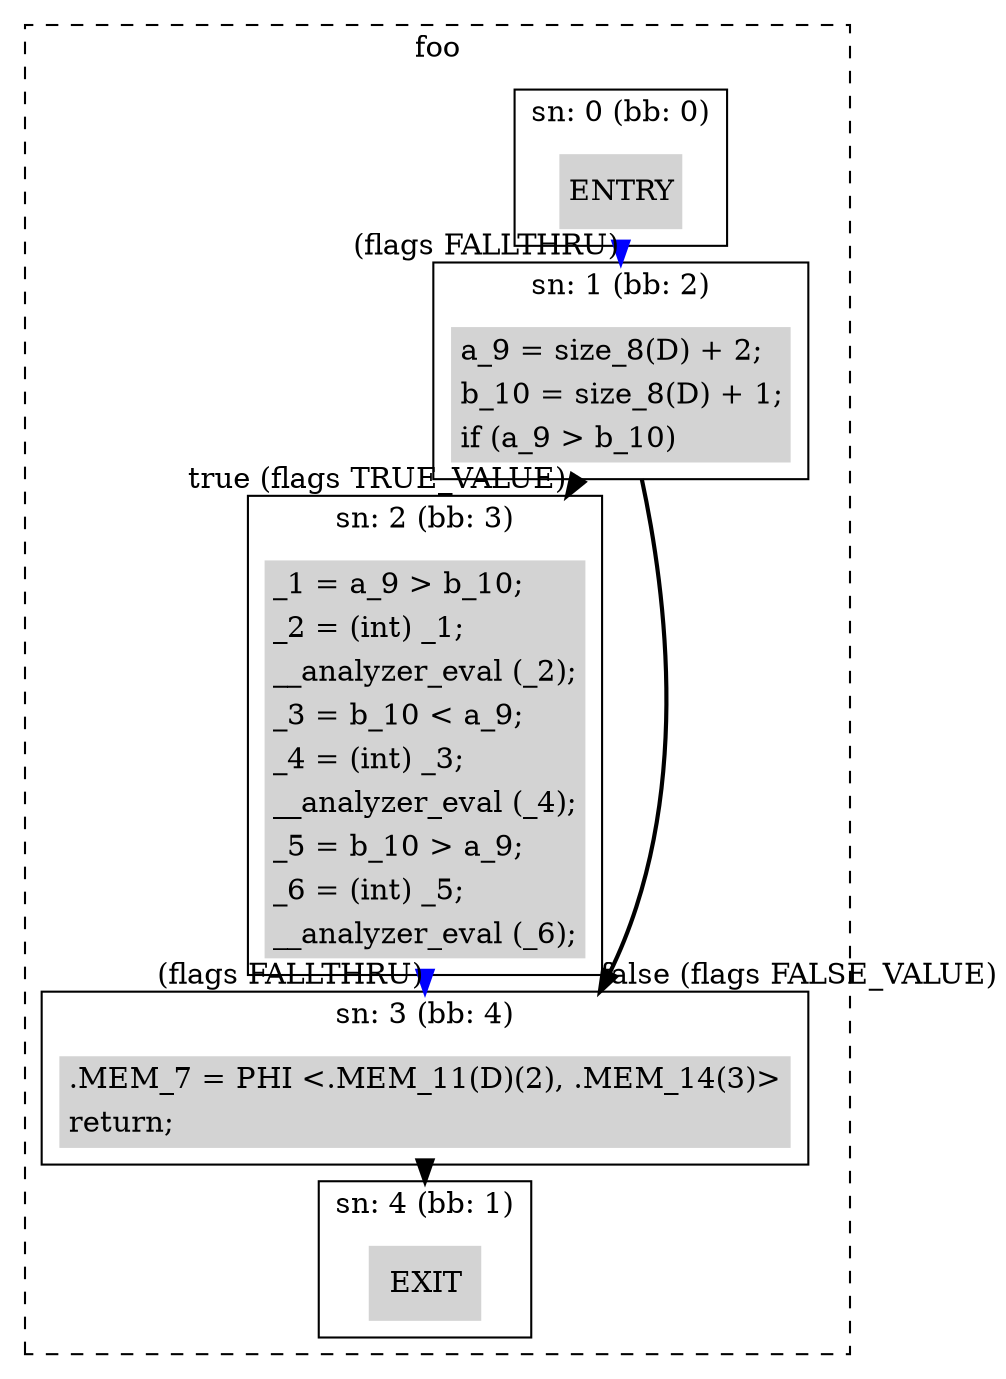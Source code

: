digraph "supergraph" {
  overlap=false;
  compound=true;
  subgraph "cluster_foo" {
style="dashed"; color="black"; label="foo";
    subgraph cluster_node_0 {
      style="solid";
      color="black";
      fillcolor="lightgrey";
      label="sn: 0 (bb: 0)";
      node_0 [shape=none,margin=0,style=filled,fillcolor=lightgrey,label=<<TABLE BORDER="0"><TR><TD>ENTRY</TD></TR>
</TABLE>>];

    }
    subgraph cluster_node_1 {
      style="solid";
      color="black";
      fillcolor="lightgrey";
      label="sn: 1 (bb: 2)";
      node_1 [shape=none,margin=0,style=filled,fillcolor=lightgrey,label=<<TABLE BORDER="0"><TR><TD ALIGN="LEFT">a_9 = size_8(D) + 2;</TD></TR>
<TR><TD ALIGN="LEFT">b_10 = size_8(D) + 1;</TD></TR>
<TR><TD ALIGN="LEFT">if (a_9 &gt; b_10)</TD></TR>
</TABLE>>];

    }
    subgraph cluster_node_2 {
      style="solid";
      color="black";
      fillcolor="lightgrey";
      label="sn: 2 (bb: 3)";
      node_2 [shape=none,margin=0,style=filled,fillcolor=lightgrey,label=<<TABLE BORDER="0"><TR><TD ALIGN="LEFT">_1 = a_9 &gt; b_10;</TD></TR>
<TR><TD ALIGN="LEFT">_2 = (int) _1;</TD></TR>
<TR><TD ALIGN="LEFT">__analyzer_eval (_2);</TD></TR>
<TR><TD ALIGN="LEFT">_3 = b_10 &lt; a_9;</TD></TR>
<TR><TD ALIGN="LEFT">_4 = (int) _3;</TD></TR>
<TR><TD ALIGN="LEFT">__analyzer_eval (_4);</TD></TR>
<TR><TD ALIGN="LEFT">_5 = b_10 &gt; a_9;</TD></TR>
<TR><TD ALIGN="LEFT">_6 = (int) _5;</TD></TR>
<TR><TD ALIGN="LEFT">__analyzer_eval (_6);</TD></TR>
</TABLE>>];

    }
    subgraph cluster_node_3 {
      style="solid";
      color="black";
      fillcolor="lightgrey";
      label="sn: 3 (bb: 4)";
      node_3 [shape=none,margin=0,style=filled,fillcolor=lightgrey,label=<<TABLE BORDER="0"><TR><TD ALIGN="LEFT">.MEM_7 = PHI &lt;.MEM_11(D)(2), .MEM_14(3)&gt;</TD></TR>
<TR><TD ALIGN="LEFT">return;</TD></TR>
</TABLE>>];

    }
    subgraph cluster_node_4 {
      style="solid";
      color="black";
      fillcolor="lightgrey";
      label="sn: 4 (bb: 1)";
      node_4 [shape=none,margin=0,style=filled,fillcolor=lightgrey,label=<<TABLE BORDER="0"><TR><TD>EXIT</TD></TR>
</TABLE>>];

    }
	node_0:s -> node_4:n [style="invis",constraint=true];
  }
  node_0 -> node_1 [style="solid,bold", color=blue, weight=100, constraint=true, ltail="cluster_node_0", lhead="cluster_node_1" headlabel=" (flags FALLTHRU)"];
  node_1 -> node_2 [style="solid,bold", color=black, weight=10, constraint=true, ltail="cluster_node_1", lhead="cluster_node_2" headlabel="true (flags TRUE_VALUE)"];
  node_1 -> node_3 [style="solid,bold", color=black, weight=10, constraint=true, ltail="cluster_node_1", lhead="cluster_node_3" headlabel="false (flags FALSE_VALUE)"];
  node_2 -> node_3 [style="solid,bold", color=blue, weight=100, constraint=true, ltail="cluster_node_2", lhead="cluster_node_3" headlabel=" (flags FALLTHRU)"];
  node_3 -> node_4 [style="solid,bold", color=black, weight=10, constraint=true, ltail="cluster_node_3", lhead="cluster_node_4" headlabel=""];
}
